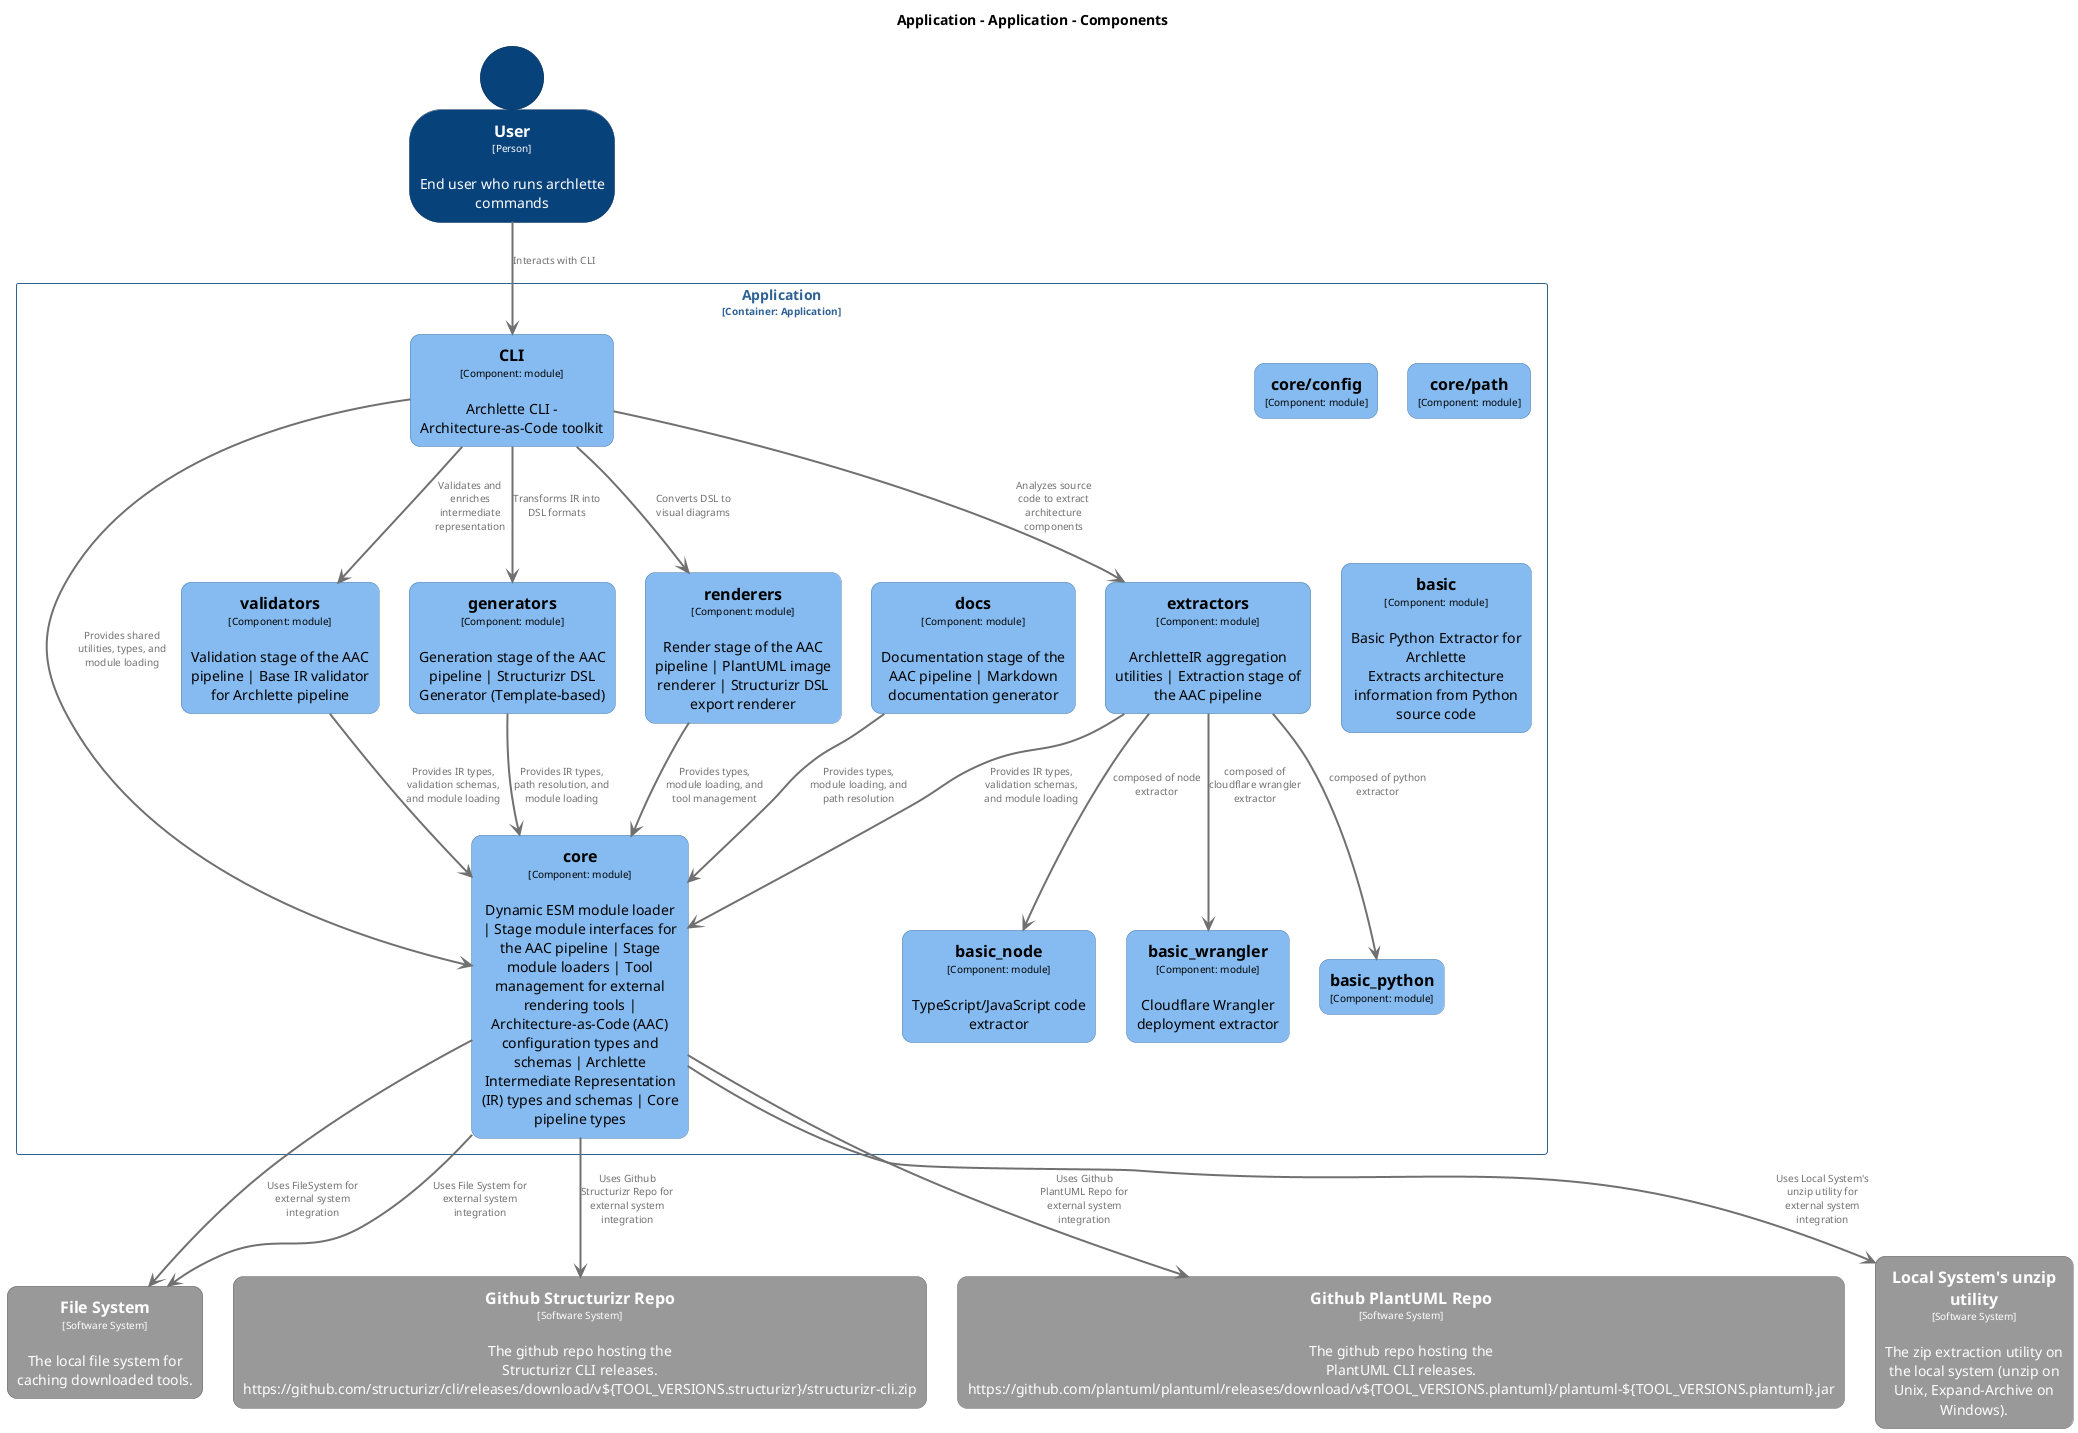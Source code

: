 @startuml
set separator none
title Application - Application - Components

top to bottom direction
skinparam ranksep 60
skinparam nodesep 30

skinparam {
  arrowFontSize 10
  defaultTextAlignment center
  wrapWidth 200
  maxMessageSize 100
  defaultFontName "Arial"
}

hide stereotype

skinparam rectangle<<Application.Application.CLI>> {
  BackgroundColor #85bbf0
  FontColor #000000
  BorderColor #5d82a8
  roundCorner 20
  shadowing false
}
skinparam rectangle<<FileSystem>> {
  BackgroundColor #999999
  FontColor #ffffff
  BorderColor #6b6b6b
  roundCorner 20
  shadowing false
}
skinparam rectangle<<FileSystem>> {
  BackgroundColor #999999
  FontColor #ffffff
  BorderColor #6b6b6b
  roundCorner 20
  shadowing false
}
skinparam rectangle<<GithubPlantUMLRepo>> {
  BackgroundColor #999999
  FontColor #ffffff
  BorderColor #6b6b6b
  roundCorner 20
  shadowing false
}
skinparam rectangle<<GithubStructurizrRepo>> {
  BackgroundColor #999999
  FontColor #ffffff
  BorderColor #6b6b6b
  roundCorner 20
  shadowing false
}
skinparam rectangle<<LocalSystemsunziputility>> {
  BackgroundColor #999999
  FontColor #ffffff
  BorderColor #6b6b6b
  roundCorner 20
  shadowing false
}
skinparam person<<User>> {
  BackgroundColor #08427b
  FontColor #ffffff
  BorderColor #052e56
  shadowing false
}
skinparam rectangle<<Application.Application.basic>> {
  BackgroundColor #85bbf0
  FontColor #000000
  BorderColor #5d82a8
  roundCorner 20
  shadowing false
}
skinparam rectangle<<Application.Application.basic_node>> {
  BackgroundColor #85bbf0
  FontColor #000000
  BorderColor #5d82a8
  roundCorner 20
  shadowing false
}
skinparam rectangle<<Application.Application.basic_python>> {
  BackgroundColor #85bbf0
  FontColor #000000
  BorderColor #5d82a8
  roundCorner 20
  shadowing false
}
skinparam rectangle<<Application.Application.basic_wrangler>> {
  BackgroundColor #85bbf0
  FontColor #000000
  BorderColor #5d82a8
  roundCorner 20
  shadowing false
}
skinparam rectangle<<Application.Application.core>> {
  BackgroundColor #85bbf0
  FontColor #000000
  BorderColor #5d82a8
  roundCorner 20
  shadowing false
}
skinparam rectangle<<Application.Application.coreconfig>> {
  BackgroundColor #85bbf0
  FontColor #000000
  BorderColor #5d82a8
  roundCorner 20
  shadowing false
}
skinparam rectangle<<Application.Application.corepath>> {
  BackgroundColor #85bbf0
  FontColor #000000
  BorderColor #5d82a8
  roundCorner 20
  shadowing false
}
skinparam rectangle<<Application.Application.docs>> {
  BackgroundColor #85bbf0
  FontColor #000000
  BorderColor #5d82a8
  roundCorner 20
  shadowing false
}
skinparam rectangle<<Application.Application.extractors>> {
  BackgroundColor #85bbf0
  FontColor #000000
  BorderColor #5d82a8
  roundCorner 20
  shadowing false
}
skinparam rectangle<<Application.Application.generators>> {
  BackgroundColor #85bbf0
  FontColor #000000
  BorderColor #5d82a8
  roundCorner 20
  shadowing false
}
skinparam rectangle<<Application.Application.renderers>> {
  BackgroundColor #85bbf0
  FontColor #000000
  BorderColor #5d82a8
  roundCorner 20
  shadowing false
}
skinparam rectangle<<Application.Application.validators>> {
  BackgroundColor #85bbf0
  FontColor #000000
  BorderColor #5d82a8
  roundCorner 20
  shadowing false
}
skinparam rectangle<<Application.Application>> {
  BorderColor #2e6295
  FontColor #2e6295
  shadowing false
}

person "==User\n<size:10>[Person]</size>\n\nEnd user who runs archlette commands" <<User>> as User
rectangle "==FileSystem\n<size:10>[Software System]</size>\n\nFile system for reading and writing files" <<FileSystem>> as FileSystem
rectangle "==Github Structurizr Repo\n<size:10>[Software System]</size>\n\nThe github repo hosting the Structurizr CLI releases. https://github.com/structurizr/cli/releases/download/v${TOOL_VERSIONS.structurizr}/structurizr-cli.zip" <<GithubStructurizrRepo>> as GithubStructurizrRepo
rectangle "==Github PlantUML Repo\n<size:10>[Software System]</size>\n\nThe github repo hosting the PlantUML CLI releases. https://github.com/plantuml/plantuml/releases/download/v${TOOL_VERSIONS.plantuml}/plantuml-${TOOL_VERSIONS.plantuml}.jar" <<GithubPlantUMLRepo>> as GithubPlantUMLRepo
rectangle "==Local System's unzip utility\n<size:10>[Software System]</size>\n\nThe zip extraction utility on the local system (unzip on Unix, Expand-Archive on Windows)." <<LocalSystemsunziputility>> as LocalSystemsunziputility
rectangle "==File System\n<size:10>[Software System]</size>\n\nThe local file system for caching downloaded tools." <<FileSystem>> as FileSystem

rectangle "Application\n<size:10>[Container: Application]</size>" <<Application.Application>> {
  rectangle "==extractors\n<size:10>[Component: module]</size>\n\nArchletteIR aggregation utilities | Extraction stage of the AAC pipeline" <<Application.Application.extractors>> as Application.Application.extractors
  rectangle "==validators\n<size:10>[Component: module]</size>\n\nValidation stage of the AAC pipeline | Base IR validator for Archlette pipeline" <<Application.Application.validators>> as Application.Application.validators
  rectangle "==generators\n<size:10>[Component: module]</size>\n\nGeneration stage of the AAC pipeline | Structurizr DSL Generator (Template-based)" <<Application.Application.generators>> as Application.Application.generators
  rectangle "==renderers\n<size:10>[Component: module]</size>\n\nRender stage of the AAC pipeline | PlantUML image renderer | Structurizr DSL export renderer" <<Application.Application.renderers>> as Application.Application.renderers
  rectangle "==docs\n<size:10>[Component: module]</size>\n\nDocumentation stage of the AAC pipeline | Markdown documentation generator" <<Application.Application.docs>> as Application.Application.docs
  rectangle "==core/config\n<size:10>[Component: module]</size>" <<Application.Application.coreconfig>> as Application.Application.coreconfig
  rectangle "==core\n<size:10>[Component: module]</size>\n\nDynamic ESM module loader | Stage module interfaces for the AAC pipeline | Stage module loaders | Tool management for external rendering tools | Architecture-as-Code (AAC) configuration types and schemas | Archlette Intermediate Representation (IR) types and schemas | Core pipeline types" <<Application.Application.core>> as Application.Application.core
  rectangle "==core/path\n<size:10>[Component: module]</size>" <<Application.Application.corepath>> as Application.Application.corepath
  rectangle "==basic_node\n<size:10>[Component: module]</size>\n\nTypeScript/JavaScript code extractor" <<Application.Application.basic_node>> as Application.Application.basic_node
  rectangle "==basic\n<size:10>[Component: module]</size>\n\nBasic Python Extractor for Archlette\nExtracts architecture information from Python source code" <<Application.Application.basic>> as Application.Application.basic
  rectangle "==basic_wrangler\n<size:10>[Component: module]</size>\n\nCloudflare Wrangler deployment extractor" <<Application.Application.basic_wrangler>> as Application.Application.basic_wrangler
  rectangle "==basic_python\n<size:10>[Component: module]</size>" <<Application.Application.basic_python>> as Application.Application.basic_python
  rectangle "==CLI\n<size:10>[Component: module]</size>\n\nArchlette CLI - Architecture-as-Code toolkit" <<Application.Application.CLI>> as Application.Application.CLI
}

Application.Application.CLI -[#707070,thickness=2]-> Application.Application.extractors : "<color:#707070>Analyzes source code to extract architecture components"
Application.Application.CLI -[#707070,thickness=2]-> Application.Application.validators : "<color:#707070>Validates and enriches intermediate representation"
Application.Application.CLI -[#707070,thickness=2]-> Application.Application.generators : "<color:#707070>Transforms IR into DSL formats"
Application.Application.CLI -[#707070,thickness=2]-> Application.Application.renderers : "<color:#707070>Converts DSL to visual diagrams"
Application.Application.CLI -[#707070,thickness=2]-> Application.Application.core : "<color:#707070>Provides shared utilities, types, and module loading"
Application.Application.extractors -[#707070,thickness=2]-> Application.Application.core : "<color:#707070>Provides IR types, validation schemas, and module loading"
Application.Application.extractors -[#707070,thickness=2]-> Application.Application.basic_node : "<color:#707070>composed of node extractor"
Application.Application.extractors -[#707070,thickness=2]-> Application.Application.basic_python : "<color:#707070>composed of python extractor"
Application.Application.extractors -[#707070,thickness=2]-> Application.Application.basic_wrangler : "<color:#707070>composed of cloudflare wrangler extractor"
Application.Application.validators -[#707070,thickness=2]-> Application.Application.core : "<color:#707070>Provides IR types, validation schemas, and module loading"
Application.Application.generators -[#707070,thickness=2]-> Application.Application.core : "<color:#707070>Provides IR types, path resolution, and module loading"
Application.Application.renderers -[#707070,thickness=2]-> Application.Application.core : "<color:#707070>Provides types, module loading, and tool management"
Application.Application.docs -[#707070,thickness=2]-> Application.Application.core : "<color:#707070>Provides types, module loading, and path resolution"
User -[#707070,thickness=2]-> Application.Application.CLI : "<color:#707070>Interacts with CLI"
Application.Application.core -[#707070,thickness=2]-> FileSystem : "<color:#707070>Uses FileSystem for external system integration"
Application.Application.core -[#707070,thickness=2]-> GithubStructurizrRepo : "<color:#707070>Uses Github Structurizr Repo for external system integration"
Application.Application.core -[#707070,thickness=2]-> GithubPlantUMLRepo : "<color:#707070>Uses Github PlantUML Repo for external system integration"
Application.Application.core -[#707070,thickness=2]-> LocalSystemsunziputility : "<color:#707070>Uses Local System's unzip utility for external system integration"
Application.Application.core -[#707070,thickness=2]-> FileSystem : "<color:#707070>Uses File System for external system integration"
@enduml